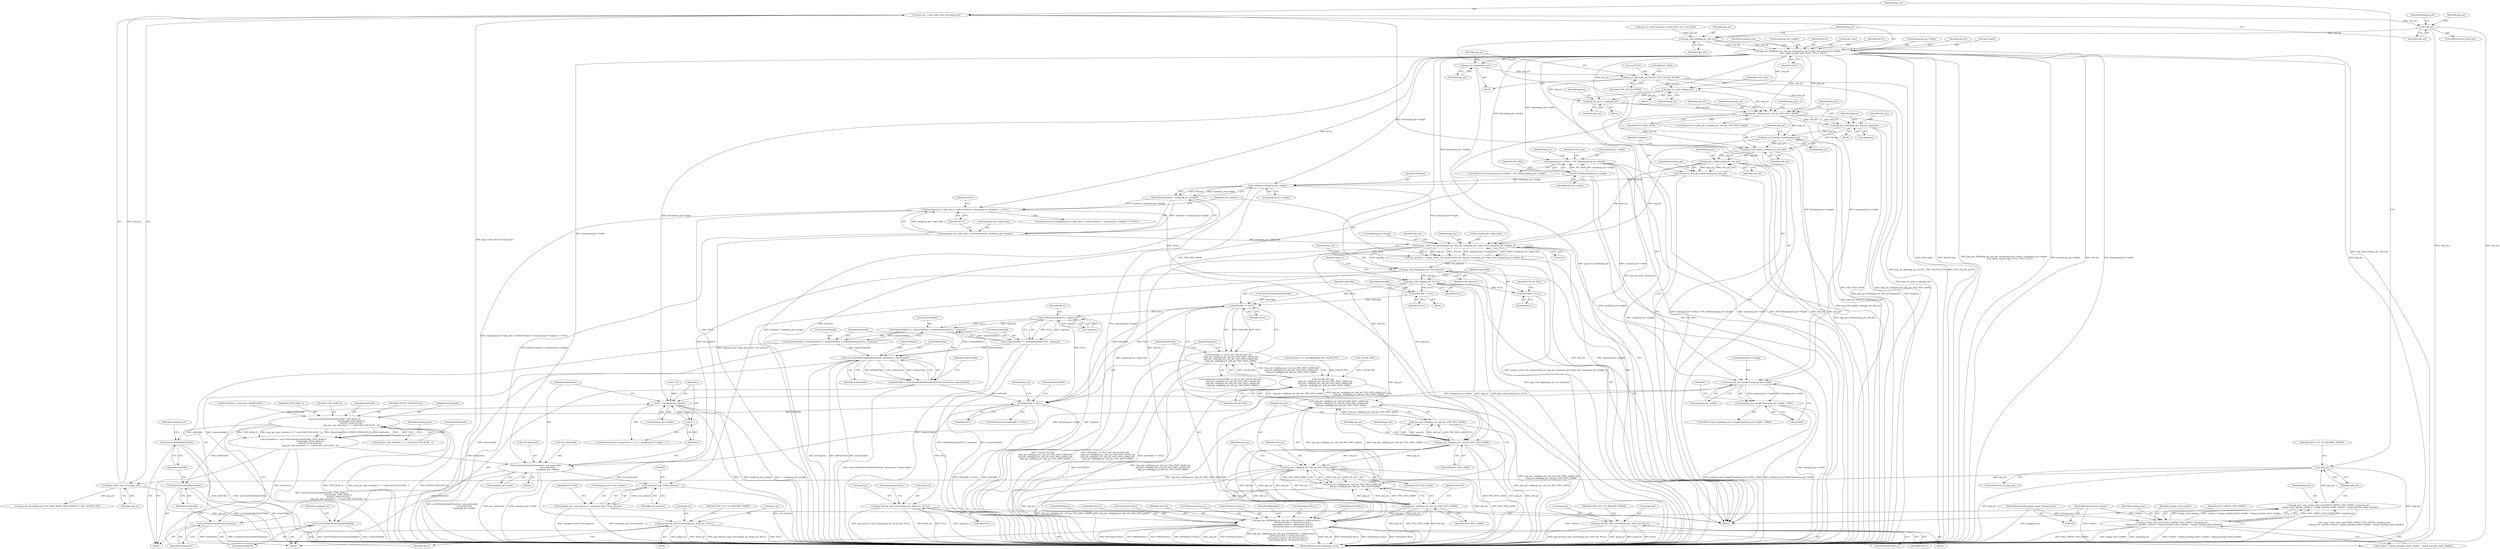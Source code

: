 digraph "0_pngquant_b7c217680cda02dddced245d237ebe8c383be285@API" {
"1000152" [label="(Call,info_ptr = png_create_info_struct(png_ptr))"];
"1000154" [label="(Call,png_create_info_struct(png_ptr))"];
"1000147" [label="(Call,!png_ptr)"];
"1000136" [label="(Call,png_ptr = png_create_read_struct(PNG_LIBPNG_VER_STRING, mainprog_ptr,\n      rwpng_error_handler, verbose ? rwpng_warning_stderr_handler : rwpng_warning_silent_handler))"];
"1000138" [label="(Call,png_create_read_struct(PNG_LIBPNG_VER_STRING, mainprog_ptr,\n      rwpng_error_handler, verbose ? rwpng_warning_stderr_handler : rwpng_warning_silent_handler))"];
"1000122" [label="(MethodParameterIn,png24_image *mainprog_ptr)"];
"1000123" [label="(MethodParameterIn,int verbose)"];
"1000157" [label="(Call,!info_ptr)"];
"1000207" [label="(Call,png_read_info(png_ptr, info_ptr))"];
"1000210" [label="(Call,png_get_IHDR(png_ptr, info_ptr, &mainprog_ptr->width, &mainprog_ptr->height,\n                  &bit_depth, &color_type, NULL, NULL, NULL))"];
"1000229" [label="(Call,mainprog_ptr->width > INT_MAX/mainprog_ptr->height)"];
"1000626" [label="(Call,mainprog_ptr->height*mainprog_ptr->width)"];
"1000625" [label="(Call,mainprog_ptr->height*mainprog_ptr->width > 8000)"];
"1000639" [label="(Call,i < mainprog_ptr->height)"];
"1000644" [label="(Call,i++)"];
"1000647" [label="(Call,cmsDoTransform(hTransform, row_pointers[i],\n                                       row_pointers[i],\n                                       mainprog_ptr->width))"];
"1000658" [label="(Call,cmsDeleteTransform(hTransform))"];
"1000686" [label="(Call,(unsigned char **)row_pointers)"];
"1000682" [label="(Call,mainprog_ptr->row_pointers = (unsigned char **)row_pointers)"];
"1000233" [label="(Call,INT_MAX/mainprog_ptr->height)"];
"1000361" [label="(Call,rowbytes * mainprog_ptr->height)"];
"1000360" [label="(Call,malloc(rowbytes * mainprog_ptr->height))"];
"1000355" [label="(Call,(mainprog_ptr->rgba_data = malloc(rowbytes * mainprog_ptr->height)) == NULL)"];
"1000371" [label="(Call,png_destroy_read_struct(&png_ptr, &info_ptr, NULL))"];
"1000395" [label="(Call,png_read_end(png_ptr, NULL))"];
"1000401" [label="(Call,hInProfile = NULL)"];
"1000462" [label="(Call,hInProfile = NULL)"];
"1000467" [label="(Call,hInProfile == NULL)"];
"1000466" [label="(Call,hInProfile == NULL && COLOR_PNG &&\n        !png_get_valid(png_ptr, info_ptr, PNG_INFO_sRGB) &&\n        png_get_valid(png_ptr, info_ptr, PNG_INFO_gAMA) &&\n        png_get_valid(png_ptr, info_ptr, PNG_INFO_cHRM))"];
"1000573" [label="(Call,cmsBuildGamma(NULL, 1/gamma))"];
"1000565" [label="(Call,GammaTable[1] = GammaTable[2] = cmsBuildGamma(NULL, 1/gamma))"];
"1000561" [label="(Call,GammaTable[0] = GammaTable[1] = GammaTable[2] = cmsBuildGamma(NULL, 1/gamma))"];
"1000580" [label="(Call,cmsCreateRGBProfile(&WhitePoint, &Primaries, GammaTable))"];
"1000578" [label="(Call,hInProfile = cmsCreateRGBProfile(&WhitePoint, &Primaries, GammaTable))"];
"1000601" [label="(Call,hInProfile != NULL)"];
"1000612" [label="(Call,cmsCreateTransform(hInProfile, TYPE_RGBA_8,\n                                                      hOutProfile, TYPE_RGBA_8,\n                                                      INTENT_PERCEPTUAL,\n                                                      omp_get_max_threads() > 1 ? cmsFLAGS_NOCACHE : 0))"];
"1000610" [label="(Call,hTransform = cmsCreateTransform(hInProfile, TYPE_RGBA_8,\n                                                      hOutProfile, TYPE_RGBA_8,\n                                                      INTENT_PERCEPTUAL,\n                                                      omp_get_max_threads() > 1 ? cmsFLAGS_NOCACHE : 0))"];
"1000660" [label="(Call,cmsCloseProfile(hOutProfile))"];
"1000662" [label="(Call,cmsCloseProfile(hInProfile))"];
"1000669" [label="(Call,png_destroy_read_struct(&png_ptr, &info_ptr, NULL))"];
"1000586" [label="(Call,cmsFreeToneCurve(GammaTable[0]))"];
"1000569" [label="(Call,GammaTable[2] = cmsBuildGamma(NULL, 1/gamma))"];
"1000474" [label="(Call,png_get_valid(png_ptr, info_ptr, PNG_INFO_sRGB))"];
"1000473" [label="(Call,!png_get_valid(png_ptr, info_ptr, PNG_INFO_sRGB))"];
"1000472" [label="(Call,!png_get_valid(png_ptr, info_ptr, PNG_INFO_sRGB) &&\n        png_get_valid(png_ptr, info_ptr, PNG_INFO_gAMA) &&\n        png_get_valid(png_ptr, info_ptr, PNG_INFO_cHRM))"];
"1000470" [label="(Call,COLOR_PNG &&\n        !png_get_valid(png_ptr, info_ptr, PNG_INFO_sRGB) &&\n        png_get_valid(png_ptr, info_ptr, PNG_INFO_gAMA) &&\n        png_get_valid(png_ptr, info_ptr, PNG_INFO_cHRM))"];
"1000479" [label="(Call,png_get_valid(png_ptr, info_ptr, PNG_INFO_gAMA))"];
"1000478" [label="(Call,png_get_valid(png_ptr, info_ptr, PNG_INFO_gAMA) &&\n        png_get_valid(png_ptr, info_ptr, PNG_INFO_cHRM))"];
"1000483" [label="(Call,png_get_valid(png_ptr, info_ptr, PNG_INFO_cHRM))"];
"1000490" [label="(Call,png_get_cHRM(png_ptr, info_ptr, &WhitePoint.x, &WhitePoint.y,\n                     &Primaries.Red.x, &Primaries.Red.y,\n                     &Primaries.Green.x, &Primaries.Green.y,\n                     &Primaries.Blue.x, &Primaries.Blue.y))"];
"1000356" [label="(Call,mainprog_ptr->rgba_data = malloc(rowbytes * mainprog_ptr->height))"];
"1000382" [label="(Call,rwpng_create_row_pointers(info_ptr, png_ptr, mainprog_ptr->rgba_data, mainprog_ptr->height, 0))"];
"1000380" [label="(Call,row_pointers = rwpng_create_row_pointers(info_ptr, png_ptr, mainprog_ptr->rgba_data, mainprog_ptr->height, 0))"];
"1000392" [label="(Call,png_read_image(png_ptr, row_pointers))"];
"1000239" [label="(Call,png_destroy_read_struct(&png_ptr, &info_ptr, NULL))"];
"1000253" [label="(Call,png_set_expand(png_ptr))"];
"1000255" [label="(Call,png_set_filler(png_ptr, 65535L, PNG_FILLER_AFTER))"];
"1000264" [label="(Call,png_set_strip_16(png_ptr))"];
"1000272" [label="(Call,png_set_gray_to_rgb(png_ptr))"];
"1000279" [label="(Call,png_get_valid(png_ptr, info_ptr, PNG_INFO_sRGB))"];
"1000296" [label="(Call,png_get_gAMA(png_ptr, info_ptr, &gamma))"];
"1000344" [label="(Call,png_set_interlace_handling(png_ptr))"];
"1000346" [label="(Call,png_read_update_info(png_ptr, info_ptr))"];
"1000351" [label="(Call,png_get_rowbytes(png_ptr, info_ptr))"];
"1000349" [label="(Call,rowbytes = png_get_rowbytes(png_ptr, info_ptr))"];
"1000624" [label="(ControlStructure,if (mainprog_ptr->height*mainprog_ptr->width > 8000))"];
"1000611" [label="(Identifier,hTransform)"];
"1000263" [label="(Block,)"];
"1000612" [label="(Call,cmsCreateTransform(hInProfile, TYPE_RGBA_8,\n                                                      hOutProfile, TYPE_RGBA_8,\n                                                      INTENT_PERCEPTUAL,\n                                                      omp_get_max_threads() > 1 ? cmsFLAGS_NOCACHE : 0))"];
"1000501" [label="(Call,&Primaries.Red.x)"];
"1000357" [label="(Call,mainprog_ptr->rgba_data)"];
"1000156" [label="(ControlStructure,if (!info_ptr))"];
"1000272" [label="(Call,png_set_gray_to_rgb(png_ptr))"];
"1000644" [label="(Call,i++)"];
"1000478" [label="(Call,png_get_valid(png_ptr, info_ptr, PNG_INFO_gAMA) &&\n        png_get_valid(png_ptr, info_ptr, PNG_INFO_cHRM))"];
"1000371" [label="(Call,png_destroy_read_struct(&png_ptr, &info_ptr, NULL))"];
"1000393" [label="(Identifier,png_ptr)"];
"1000645" [label="(Identifier,i)"];
"1000655" [label="(Call,mainprog_ptr->width)"];
"1000392" [label="(Call,png_read_image(png_ptr, row_pointers))"];
"1000604" [label="(Block,)"];
"1000378" [label="(Identifier,PNG_OUT_OF_MEMORY_ERROR)"];
"1000482" [label="(Identifier,PNG_INFO_gAMA)"];
"1000250" [label="(Identifier,color_type)"];
"1000484" [label="(Identifier,png_ptr)"];
"1000384" [label="(Identifier,png_ptr)"];
"1000686" [label="(Call,(unsigned char **)row_pointers)"];
"1000213" [label="(Call,&mainprog_ptr->width)"];
"1000639" [label="(Call,i < mainprog_ptr->height)"];
"1000618" [label="(Call,omp_get_max_threads() > 1 ? cmsFLAGS_NOCACHE : 0)"];
"1000360" [label="(Call,malloc(rowbytes * mainprog_ptr->height))"];
"1000682" [label="(Call,mainprog_ptr->row_pointers = (unsigned char **)row_pointers)"];
"1000406" [label="(Identifier,COLOR_PNG)"];
"1000490" [label="(Call,png_get_cHRM(png_ptr, info_ptr, &WhitePoint.x, &WhitePoint.y,\n                     &Primaries.Red.x, &Primaries.Red.y,\n                     &Primaries.Green.x, &Primaries.Green.y,\n                     &Primaries.Blue.x, &Primaries.Blue.y))"];
"1000394" [label="(Identifier,row_pointers)"];
"1000280" [label="(Identifier,png_ptr)"];
"1000297" [label="(Identifier,png_ptr)"];
"1000229" [label="(Call,mainprog_ptr->width > INT_MAX/mainprog_ptr->height)"];
"1000691" [label="(MethodReturn,static pngquant_error)"];
"1000473" [label="(Call,!png_get_valid(png_ptr, info_ptr, PNG_INFO_sRGB))"];
"1000281" [label="(Identifier,info_ptr)"];
"1000625" [label="(Call,mainprog_ptr->height*mainprog_ptr->width > 8000)"];
"1000154" [label="(Call,png_create_info_struct(png_ptr))"];
"1000254" [label="(Identifier,png_ptr)"];
"1000345" [label="(Identifier,png_ptr)"];
"1000304" [label="(Identifier,gamma)"];
"1000391" [label="(Literal,0)"];
"1000396" [label="(Identifier,png_ptr)"];
"1000471" [label="(Identifier,COLOR_PNG)"];
"1000239" [label="(Call,png_destroy_read_struct(&png_ptr, &info_ptr, NULL))"];
"1000230" [label="(Call,mainprog_ptr->width)"];
"1000282" [label="(Identifier,PNG_INFO_sRGB)"];
"1000366" [label="(Identifier,NULL)"];
"1000614" [label="(Identifier,TYPE_RGBA_8)"];
"1000278" [label="(ControlStructure,if (png_get_valid(png_ptr, info_ptr, PNG_INFO_sRGB)))"];
"1000469" [label="(Identifier,NULL)"];
"1000666" [label="(Identifier,mainprog_ptr)"];
"1000349" [label="(Call,rowbytes = png_get_rowbytes(png_ptr, info_ptr))"];
"1000677" [label="(Identifier,mainprog_ptr)"];
"1000369" [label="(Identifier,stderr)"];
"1000587" [label="(Call,GammaTable[0])"];
"1000487" [label="(Block,)"];
"1000257" [label="(Literal,65535L)"];
"1000652" [label="(Call,row_pointers[i])"];
"1000485" [label="(Identifier,info_ptr)"];
"1000344" [label="(Call,png_set_interlace_handling(png_ptr))"];
"1000463" [label="(Identifier,hInProfile)"];
"1000147" [label="(Call,!png_ptr)"];
"1000663" [label="(Identifier,hInProfile)"];
"1000212" [label="(Identifier,info_ptr)"];
"1000356" [label="(Call,mainprog_ptr->rgba_data = malloc(rowbytes * mainprog_ptr->height))"];
"1000479" [label="(Call,png_get_valid(png_ptr, info_ptr, PNG_INFO_gAMA))"];
"1000380" [label="(Call,row_pointers = rwpng_create_row_pointers(info_ptr, png_ptr, mainprog_ptr->rgba_data, mainprog_ptr->height, 0))"];
"1000228" [label="(ControlStructure,if (mainprog_ptr->width > INT_MAX/mainprog_ptr->height))"];
"1000361" [label="(Call,rowbytes * mainprog_ptr->height)"];
"1000580" [label="(Call,cmsCreateRGBProfile(&WhitePoint, &Primaries, GammaTable))"];
"1000493" [label="(Call,&WhitePoint.x)"];
"1000123" [label="(MethodParameterIn,int verbose)"];
"1000570" [label="(Call,GammaTable[2])"];
"1000531" [label="(Call,&Primaries.Blue.y)"];
"1000613" [label="(Identifier,hInProfile)"];
"1000674" [label="(Identifier,NULL)"];
"1000497" [label="(Call,&WhitePoint.y)"];
"1000603" [label="(Identifier,NULL)"];
"1000382" [label="(Call,rwpng_create_row_pointers(info_ptr, png_ptr, mainprog_ptr->rgba_data, mainprog_ptr->height, 0))"];
"1000627" [label="(Call,mainprog_ptr->height)"];
"1000374" [label="(Call,&info_ptr)"];
"1000261" [label="(Identifier,bit_depth)"];
"1000649" [label="(Call,row_pointers[i])"];
"1000475" [label="(Identifier,png_ptr)"];
"1000142" [label="(Call,verbose ? rwpng_warning_stderr_handler : rwpng_warning_silent_handler)"];
"1000636" [label="(Call,i = 0)"];
"1000376" [label="(Identifier,NULL)"];
"1000286" [label="(Identifier,mainprog_ptr)"];
"1000148" [label="(Identifier,png_ptr)"];
"1000211" [label="(Identifier,png_ptr)"];
"1000170" [label="(Identifier,mainprog_ptr)"];
"1000647" [label="(Call,cmsDoTransform(hTransform, row_pointers[i],\n                                       row_pointers[i],\n                                       mainprog_ptr->width))"];
"1000660" [label="(Call,cmsCloseProfile(hOutProfile))"];
"1000140" [label="(Identifier,mainprog_ptr)"];
"1000574" [label="(Identifier,NULL)"];
"1000367" [label="(Block,)"];
"1000671" [label="(Identifier,png_ptr)"];
"1000299" [label="(Call,&gamma)"];
"1000464" [label="(Identifier,NULL)"];
"1000468" [label="(Identifier,hInProfile)"];
"1000669" [label="(Call,png_destroy_read_struct(&png_ptr, &info_ptr, NULL))"];
"1000569" [label="(Call,GammaTable[2] = cmsBuildGamma(NULL, 1/gamma))"];
"1000617" [label="(Identifier,INTENT_PERCEPTUAL)"];
"1000363" [label="(Call,mainprog_ptr->height)"];
"1000350" [label="(Identifier,rowbytes)"];
"1000381" [label="(Identifier,row_pointers)"];
"1000385" [label="(Call,mainprog_ptr->rgba_data)"];
"1000141" [label="(Identifier,rwpng_error_handler)"];
"1000346" [label="(Call,png_read_update_info(png_ptr, info_ptr))"];
"1000588" [label="(Identifier,GammaTable)"];
"1000233" [label="(Call,INT_MAX/mainprog_ptr->height)"];
"1000575" [label="(Call,1/gamma)"];
"1000151" [label="(Identifier,PNG_OUT_OF_MEMORY_ERROR)"];
"1000566" [label="(Call,GammaTable[1])"];
"1000362" [label="(Identifier,rowbytes)"];
"1000139" [label="(Identifier,PNG_LIBPNG_VER_STRING)"];
"1000221" [label="(Call,&bit_depth)"];
"1000207" [label="(Call,png_read_info(png_ptr, info_ptr))"];
"1000235" [label="(Call,mainprog_ptr->height)"];
"1000244" [label="(Identifier,NULL)"];
"1000421" [label="(Call,cmsGetColorSpace(hInProfile))"];
"1000483" [label="(Call,png_get_valid(png_ptr, info_ptr, PNG_INFO_cHRM))"];
"1000298" [label="(Identifier,info_ptr)"];
"1000231" [label="(Identifier,mainprog_ptr)"];
"1000474" [label="(Call,png_get_valid(png_ptr, info_ptr, PNG_INFO_sRGB))"];
"1000646" [label="(Block,)"];
"1000579" [label="(Identifier,hInProfile)"];
"1000634" [label="(ControlStructure,for (unsigned int i = 0; i < mainprog_ptr->height; i++))"];
"1000662" [label="(Call,cmsCloseProfile(hInProfile))"];
"1000217" [label="(Call,&mainprog_ptr->height)"];
"1000630" [label="(Call,mainprog_ptr->width)"];
"1000354" [label="(ControlStructure,if ((mainprog_ptr->rgba_data = malloc(rowbytes * mainprog_ptr->height)) == NULL))"];
"1000157" [label="(Call,!info_ptr)"];
"1000403" [label="(Identifier,NULL)"];
"1000401" [label="(Call,hInProfile = NULL)"];
"1000507" [label="(Call,&Primaries.Red.y)"];
"1000240" [label="(Call,&png_ptr)"];
"1000138" [label="(Call,png_create_read_struct(PNG_LIBPNG_VER_STRING, mainprog_ptr,\n      rwpng_error_handler, verbose ? rwpng_warning_stderr_handler : rwpng_warning_silent_handler))"];
"1000470" [label="(Call,COLOR_PNG &&\n        !png_get_valid(png_ptr, info_ptr, PNG_INFO_sRGB) &&\n        png_get_valid(png_ptr, info_ptr, PNG_INFO_gAMA) &&\n        png_get_valid(png_ptr, info_ptr, PNG_INFO_cHRM))"];
"1000492" [label="(Identifier,info_ptr)"];
"1000295" [label="(Block,)"];
"1000352" [label="(Identifier,png_ptr)"];
"1000158" [label="(Identifier,info_ptr)"];
"1000615" [label="(Identifier,hOutProfile)"];
"1000225" [label="(Identifier,NULL)"];
"1000690" [label="(Identifier,SUCCESS)"];
"1000688" [label="(Identifier,row_pointers)"];
"1000606" [label="(Call,hOutProfile = cmsCreate_sRGBProfile())"];
"1000424" [label="(Call,colorspace == cmsSigRgbData && COLOR_PNG)"];
"1000279" [label="(Call,png_get_valid(png_ptr, info_ptr, PNG_INFO_sRGB))"];
"1000481" [label="(Identifier,info_ptr)"];
"1000122" [label="(MethodParameterIn,png24_image *mainprog_ptr)"];
"1000395" [label="(Call,png_read_end(png_ptr, NULL))"];
"1000641" [label="(Call,mainprog_ptr->height)"];
"1000565" [label="(Call,GammaTable[1] = GammaTable[2] = cmsBuildGamma(NULL, 1/gamma))"];
"1000628" [label="(Identifier,mainprog_ptr)"];
"1000136" [label="(Call,png_ptr = png_create_read_struct(PNG_LIBPNG_VER_STRING, mainprog_ptr,\n      rwpng_error_handler, verbose ? rwpng_warning_stderr_handler : rwpng_warning_silent_handler))"];
"1000209" [label="(Identifier,info_ptr)"];
"1000256" [label="(Identifier,png_ptr)"];
"1000296" [label="(Call,png_get_gAMA(png_ptr, info_ptr, &gamma))"];
"1000480" [label="(Identifier,png_ptr)"];
"1000648" [label="(Identifier,hTransform)"];
"1000358" [label="(Identifier,mainprog_ptr)"];
"1000181" [label="(Call,png_set_option(png_ptr, PNG_SKIP_sRGB_CHECK_PROFILE, PNG_OPTION_ON))"];
"1000264" [label="(Call,png_set_strip_16(png_ptr))"];
"1000472" [label="(Call,!png_get_valid(png_ptr, info_ptr, PNG_INFO_sRGB) &&\n        png_get_valid(png_ptr, info_ptr, PNG_INFO_gAMA) &&\n        png_get_valid(png_ptr, info_ptr, PNG_INFO_cHRM))"];
"1000348" [label="(Identifier,info_ptr)"];
"1000661" [label="(Identifier,hOutProfile)"];
"1000585" [label="(Identifier,GammaTable)"];
"1000583" [label="(Call,&Primaries)"];
"1000600" [label="(ControlStructure,if (hInProfile != NULL))"];
"1000466" [label="(Call,hInProfile == NULL && COLOR_PNG &&\n        !png_get_valid(png_ptr, info_ptr, PNG_INFO_sRGB) &&\n        png_get_valid(png_ptr, info_ptr, PNG_INFO_gAMA) &&\n        png_get_valid(png_ptr, info_ptr, PNG_INFO_cHRM))"];
"1000477" [label="(Identifier,PNG_INFO_sRGB)"];
"1000519" [label="(Call,&Primaries.Green.y)"];
"1000633" [label="(Literal,8000)"];
"1000467" [label="(Call,hInProfile == NULL)"];
"1000153" [label="(Identifier,info_ptr)"];
"1000626" [label="(Call,mainprog_ptr->height*mainprog_ptr->width)"];
"1000581" [label="(Call,&WhitePoint)"];
"1000223" [label="(Call,&color_type)"];
"1000253" [label="(Call,png_set_expand(png_ptr))"];
"1000586" [label="(Call,cmsFreeToneCurve(GammaTable[0]))"];
"1000513" [label="(Call,&Primaries.Green.x)"];
"1000137" [label="(Identifier,png_ptr)"];
"1000351" [label="(Call,png_get_rowbytes(png_ptr, info_ptr))"];
"1000578" [label="(Call,hInProfile = cmsCreateRGBProfile(&WhitePoint, &Primaries, GammaTable))"];
"1000234" [label="(Identifier,INT_MAX)"];
"1000124" [label="(Block,)"];
"1000202" [label="(Call,png_set_read_fn(png_ptr, &read_data, user_read_data))"];
"1000592" [label="(Identifier,mainprog_ptr)"];
"1000476" [label="(Identifier,info_ptr)"];
"1000388" [label="(Call,mainprog_ptr->height)"];
"1000486" [label="(Identifier,PNG_INFO_cHRM)"];
"1000246" [label="(Identifier,PNG_OUT_OF_MEMORY_ERROR)"];
"1000683" [label="(Call,mainprog_ptr->row_pointers)"];
"1000601" [label="(Call,hInProfile != NULL)"];
"1000491" [label="(Identifier,png_ptr)"];
"1000397" [label="(Identifier,NULL)"];
"1000269" [label="(Identifier,color_type)"];
"1000273" [label="(Identifier,png_ptr)"];
"1000146" [label="(ControlStructure,if (!png_ptr))"];
"1000539" [label="(Identifier,WhitePoint)"];
"1000607" [label="(Identifier,hOutProfile)"];
"1000265" [label="(Identifier,png_ptr)"];
"1000162" [label="(Identifier,png_ptr)"];
"1000155" [label="(Identifier,png_ptr)"];
"1000562" [label="(Call,GammaTable[0])"];
"1000271" [label="(Block,)"];
"1000465" [label="(ControlStructure,if (hInProfile == NULL && COLOR_PNG &&\n        !png_get_valid(png_ptr, info_ptr, PNG_INFO_sRGB) &&\n        png_get_valid(png_ptr, info_ptr, PNG_INFO_gAMA) &&\n        png_get_valid(png_ptr, info_ptr, PNG_INFO_cHRM)))"];
"1000447" [label="(Call,!COLOR_PNG)"];
"1000616" [label="(Identifier,TYPE_RGBA_8)"];
"1000672" [label="(Call,&info_ptr)"];
"1000402" [label="(Identifier,hInProfile)"];
"1000525" [label="(Call,&Primaries.Blue.x)"];
"1000383" [label="(Identifier,info_ptr)"];
"1000242" [label="(Call,&info_ptr)"];
"1000602" [label="(Identifier,hInProfile)"];
"1000670" [label="(Call,&png_ptr)"];
"1000210" [label="(Call,png_get_IHDR(png_ptr, info_ptr, &mainprog_ptr->width, &mainprog_ptr->height,\n                  &bit_depth, &color_type, NULL, NULL, NULL))"];
"1000258" [label="(Identifier,PNG_FILLER_AFTER)"];
"1000372" [label="(Call,&png_ptr)"];
"1000658" [label="(Call,cmsDeleteTransform(hTransform))"];
"1000462" [label="(Call,hInProfile = NULL)"];
"1000241" [label="(Identifier,png_ptr)"];
"1000208" [label="(Identifier,png_ptr)"];
"1000238" [label="(Block,)"];
"1000637" [label="(Identifier,i)"];
"1000227" [label="(Identifier,NULL)"];
"1000573" [label="(Call,cmsBuildGamma(NULL, 1/gamma))"];
"1000347" [label="(Identifier,png_ptr)"];
"1000355" [label="(Call,(mainprog_ptr->rgba_data = malloc(rowbytes * mainprog_ptr->height)) == NULL)"];
"1000152" [label="(Call,info_ptr = png_create_info_struct(png_ptr))"];
"1000561" [label="(Call,GammaTable[0] = GammaTable[1] = GammaTable[2] = cmsBuildGamma(NULL, 1/gamma))"];
"1000252" [label="(Block,)"];
"1000353" [label="(Identifier,info_ptr)"];
"1000276" [label="(Identifier,gamma)"];
"1000640" [label="(Identifier,i)"];
"1000226" [label="(Identifier,NULL)"];
"1000610" [label="(Call,hTransform = cmsCreateTransform(hInProfile, TYPE_RGBA_8,\n                                                      hOutProfile, TYPE_RGBA_8,\n                                                      INTENT_PERCEPTUAL,\n                                                      omp_get_max_threads() > 1 ? cmsFLAGS_NOCACHE : 0))"];
"1000441" [label="(Block,)"];
"1000659" [label="(Identifier,hTransform)"];
"1000255" [label="(Call,png_set_filler(png_ptr, 65535L, PNG_FILLER_AFTER))"];
"1000152" -> "1000124"  [label="AST: "];
"1000152" -> "1000154"  [label="CFG: "];
"1000153" -> "1000152"  [label="AST: "];
"1000154" -> "1000152"  [label="AST: "];
"1000158" -> "1000152"  [label="CFG: "];
"1000152" -> "1000691"  [label="DDG: png_create_info_struct(png_ptr)"];
"1000154" -> "1000152"  [label="DDG: png_ptr"];
"1000152" -> "1000157"  [label="DDG: info_ptr"];
"1000154" -> "1000155"  [label="CFG: "];
"1000155" -> "1000154"  [label="AST: "];
"1000154" -> "1000691"  [label="DDG: png_ptr"];
"1000147" -> "1000154"  [label="DDG: png_ptr"];
"1000154" -> "1000181"  [label="DDG: png_ptr"];
"1000147" -> "1000146"  [label="AST: "];
"1000147" -> "1000148"  [label="CFG: "];
"1000148" -> "1000147"  [label="AST: "];
"1000151" -> "1000147"  [label="CFG: "];
"1000153" -> "1000147"  [label="CFG: "];
"1000147" -> "1000691"  [label="DDG: png_ptr"];
"1000147" -> "1000691"  [label="DDG: !png_ptr"];
"1000136" -> "1000147"  [label="DDG: png_ptr"];
"1000136" -> "1000124"  [label="AST: "];
"1000136" -> "1000138"  [label="CFG: "];
"1000137" -> "1000136"  [label="AST: "];
"1000138" -> "1000136"  [label="AST: "];
"1000148" -> "1000136"  [label="CFG: "];
"1000136" -> "1000691"  [label="DDG: png_create_read_struct(PNG_LIBPNG_VER_STRING, mainprog_ptr,\n      rwpng_error_handler, verbose ? rwpng_warning_stderr_handler : rwpng_warning_silent_handler)"];
"1000138" -> "1000136"  [label="DDG: PNG_LIBPNG_VER_STRING"];
"1000138" -> "1000136"  [label="DDG: mainprog_ptr"];
"1000138" -> "1000136"  [label="DDG: rwpng_error_handler"];
"1000138" -> "1000136"  [label="DDG: verbose ? rwpng_warning_stderr_handler : rwpng_warning_silent_handler"];
"1000138" -> "1000142"  [label="CFG: "];
"1000139" -> "1000138"  [label="AST: "];
"1000140" -> "1000138"  [label="AST: "];
"1000141" -> "1000138"  [label="AST: "];
"1000142" -> "1000138"  [label="AST: "];
"1000138" -> "1000691"  [label="DDG: verbose ? rwpng_warning_stderr_handler : rwpng_warning_silent_handler"];
"1000138" -> "1000691"  [label="DDG: PNG_LIBPNG_VER_STRING"];
"1000138" -> "1000691"  [label="DDG: rwpng_error_handler"];
"1000138" -> "1000691"  [label="DDG: mainprog_ptr"];
"1000122" -> "1000138"  [label="DDG: mainprog_ptr"];
"1000123" -> "1000138"  [label="DDG: verbose"];
"1000122" -> "1000120"  [label="AST: "];
"1000122" -> "1000691"  [label="DDG: mainprog_ptr"];
"1000123" -> "1000120"  [label="AST: "];
"1000123" -> "1000691"  [label="DDG: verbose"];
"1000123" -> "1000142"  [label="DDG: verbose"];
"1000157" -> "1000156"  [label="AST: "];
"1000157" -> "1000158"  [label="CFG: "];
"1000158" -> "1000157"  [label="AST: "];
"1000162" -> "1000157"  [label="CFG: "];
"1000170" -> "1000157"  [label="CFG: "];
"1000157" -> "1000691"  [label="DDG: !info_ptr"];
"1000157" -> "1000691"  [label="DDG: info_ptr"];
"1000157" -> "1000207"  [label="DDG: info_ptr"];
"1000207" -> "1000124"  [label="AST: "];
"1000207" -> "1000209"  [label="CFG: "];
"1000208" -> "1000207"  [label="AST: "];
"1000209" -> "1000207"  [label="AST: "];
"1000211" -> "1000207"  [label="CFG: "];
"1000207" -> "1000691"  [label="DDG: png_read_info(png_ptr, info_ptr)"];
"1000202" -> "1000207"  [label="DDG: png_ptr"];
"1000207" -> "1000210"  [label="DDG: png_ptr"];
"1000207" -> "1000210"  [label="DDG: info_ptr"];
"1000210" -> "1000124"  [label="AST: "];
"1000210" -> "1000227"  [label="CFG: "];
"1000211" -> "1000210"  [label="AST: "];
"1000212" -> "1000210"  [label="AST: "];
"1000213" -> "1000210"  [label="AST: "];
"1000217" -> "1000210"  [label="AST: "];
"1000221" -> "1000210"  [label="AST: "];
"1000223" -> "1000210"  [label="AST: "];
"1000225" -> "1000210"  [label="AST: "];
"1000226" -> "1000210"  [label="AST: "];
"1000227" -> "1000210"  [label="AST: "];
"1000231" -> "1000210"  [label="CFG: "];
"1000210" -> "1000691"  [label="DDG: &bit_depth"];
"1000210" -> "1000691"  [label="DDG: &color_type"];
"1000210" -> "1000691"  [label="DDG: png_get_IHDR(png_ptr, info_ptr, &mainprog_ptr->width, &mainprog_ptr->height,\n                  &bit_depth, &color_type, NULL, NULL, NULL)"];
"1000210" -> "1000691"  [label="DDG: &mainprog_ptr->height"];
"1000210" -> "1000691"  [label="DDG: info_ptr"];
"1000210" -> "1000691"  [label="DDG: &mainprog_ptr->width"];
"1000210" -> "1000691"  [label="DDG: png_ptr"];
"1000210" -> "1000229"  [label="DDG: &mainprog_ptr->width"];
"1000210" -> "1000233"  [label="DDG: &mainprog_ptr->height"];
"1000210" -> "1000239"  [label="DDG: NULL"];
"1000210" -> "1000253"  [label="DDG: png_ptr"];
"1000210" -> "1000264"  [label="DDG: png_ptr"];
"1000210" -> "1000272"  [label="DDG: png_ptr"];
"1000210" -> "1000279"  [label="DDG: png_ptr"];
"1000210" -> "1000279"  [label="DDG: info_ptr"];
"1000210" -> "1000361"  [label="DDG: &mainprog_ptr->height"];
"1000210" -> "1000355"  [label="DDG: NULL"];
"1000210" -> "1000382"  [label="DDG: &mainprog_ptr->height"];
"1000210" -> "1000626"  [label="DDG: &mainprog_ptr->height"];
"1000210" -> "1000626"  [label="DDG: &mainprog_ptr->width"];
"1000210" -> "1000639"  [label="DDG: &mainprog_ptr->height"];
"1000210" -> "1000647"  [label="DDG: &mainprog_ptr->width"];
"1000229" -> "1000228"  [label="AST: "];
"1000229" -> "1000233"  [label="CFG: "];
"1000230" -> "1000229"  [label="AST: "];
"1000233" -> "1000229"  [label="AST: "];
"1000241" -> "1000229"  [label="CFG: "];
"1000250" -> "1000229"  [label="CFG: "];
"1000229" -> "1000691"  [label="DDG: INT_MAX/mainprog_ptr->height"];
"1000229" -> "1000691"  [label="DDG: mainprog_ptr->width > INT_MAX/mainprog_ptr->height"];
"1000229" -> "1000691"  [label="DDG: mainprog_ptr->width"];
"1000233" -> "1000229"  [label="DDG: INT_MAX"];
"1000233" -> "1000229"  [label="DDG: mainprog_ptr->height"];
"1000229" -> "1000626"  [label="DDG: mainprog_ptr->width"];
"1000626" -> "1000625"  [label="AST: "];
"1000626" -> "1000630"  [label="CFG: "];
"1000627" -> "1000626"  [label="AST: "];
"1000630" -> "1000626"  [label="AST: "];
"1000633" -> "1000626"  [label="CFG: "];
"1000626" -> "1000691"  [label="DDG: mainprog_ptr->width"];
"1000626" -> "1000625"  [label="DDG: mainprog_ptr->height"];
"1000626" -> "1000625"  [label="DDG: mainprog_ptr->width"];
"1000382" -> "1000626"  [label="DDG: mainprog_ptr->height"];
"1000626" -> "1000639"  [label="DDG: mainprog_ptr->height"];
"1000626" -> "1000647"  [label="DDG: mainprog_ptr->width"];
"1000625" -> "1000624"  [label="AST: "];
"1000625" -> "1000633"  [label="CFG: "];
"1000633" -> "1000625"  [label="AST: "];
"1000637" -> "1000625"  [label="CFG: "];
"1000625" -> "1000691"  [label="DDG: mainprog_ptr->height*mainprog_ptr->width"];
"1000625" -> "1000691"  [label="DDG: mainprog_ptr->height*mainprog_ptr->width > 8000"];
"1000639" -> "1000634"  [label="AST: "];
"1000639" -> "1000641"  [label="CFG: "];
"1000640" -> "1000639"  [label="AST: "];
"1000641" -> "1000639"  [label="AST: "];
"1000648" -> "1000639"  [label="CFG: "];
"1000659" -> "1000639"  [label="CFG: "];
"1000639" -> "1000691"  [label="DDG: mainprog_ptr->height"];
"1000639" -> "1000691"  [label="DDG: i < mainprog_ptr->height"];
"1000639" -> "1000691"  [label="DDG: i"];
"1000636" -> "1000639"  [label="DDG: i"];
"1000644" -> "1000639"  [label="DDG: i"];
"1000639" -> "1000644"  [label="DDG: i"];
"1000644" -> "1000634"  [label="AST: "];
"1000644" -> "1000645"  [label="CFG: "];
"1000645" -> "1000644"  [label="AST: "];
"1000640" -> "1000644"  [label="CFG: "];
"1000647" -> "1000646"  [label="AST: "];
"1000647" -> "1000655"  [label="CFG: "];
"1000648" -> "1000647"  [label="AST: "];
"1000649" -> "1000647"  [label="AST: "];
"1000652" -> "1000647"  [label="AST: "];
"1000655" -> "1000647"  [label="AST: "];
"1000645" -> "1000647"  [label="CFG: "];
"1000647" -> "1000691"  [label="DDG: mainprog_ptr->width"];
"1000647" -> "1000691"  [label="DDG: cmsDoTransform(hTransform, row_pointers[i],\n                                       row_pointers[i],\n                                       mainprog_ptr->width)"];
"1000647" -> "1000691"  [label="DDG: row_pointers[i]"];
"1000610" -> "1000647"  [label="DDG: hTransform"];
"1000392" -> "1000647"  [label="DDG: row_pointers"];
"1000647" -> "1000658"  [label="DDG: hTransform"];
"1000647" -> "1000686"  [label="DDG: row_pointers[i]"];
"1000658" -> "1000604"  [label="AST: "];
"1000658" -> "1000659"  [label="CFG: "];
"1000659" -> "1000658"  [label="AST: "];
"1000661" -> "1000658"  [label="CFG: "];
"1000658" -> "1000691"  [label="DDG: cmsDeleteTransform(hTransform)"];
"1000658" -> "1000691"  [label="DDG: hTransform"];
"1000610" -> "1000658"  [label="DDG: hTransform"];
"1000686" -> "1000682"  [label="AST: "];
"1000686" -> "1000688"  [label="CFG: "];
"1000687" -> "1000686"  [label="AST: "];
"1000688" -> "1000686"  [label="AST: "];
"1000682" -> "1000686"  [label="CFG: "];
"1000686" -> "1000691"  [label="DDG: row_pointers"];
"1000686" -> "1000682"  [label="DDG: row_pointers"];
"1000392" -> "1000686"  [label="DDG: row_pointers"];
"1000682" -> "1000124"  [label="AST: "];
"1000683" -> "1000682"  [label="AST: "];
"1000690" -> "1000682"  [label="CFG: "];
"1000682" -> "1000691"  [label="DDG: mainprog_ptr->row_pointers"];
"1000682" -> "1000691"  [label="DDG: (unsigned char **)row_pointers"];
"1000233" -> "1000235"  [label="CFG: "];
"1000234" -> "1000233"  [label="AST: "];
"1000235" -> "1000233"  [label="AST: "];
"1000233" -> "1000691"  [label="DDG: mainprog_ptr->height"];
"1000233" -> "1000691"  [label="DDG: INT_MAX"];
"1000233" -> "1000361"  [label="DDG: mainprog_ptr->height"];
"1000361" -> "1000360"  [label="AST: "];
"1000361" -> "1000363"  [label="CFG: "];
"1000362" -> "1000361"  [label="AST: "];
"1000363" -> "1000361"  [label="AST: "];
"1000360" -> "1000361"  [label="CFG: "];
"1000361" -> "1000691"  [label="DDG: rowbytes"];
"1000361" -> "1000691"  [label="DDG: mainprog_ptr->height"];
"1000361" -> "1000360"  [label="DDG: rowbytes"];
"1000361" -> "1000360"  [label="DDG: mainprog_ptr->height"];
"1000349" -> "1000361"  [label="DDG: rowbytes"];
"1000361" -> "1000382"  [label="DDG: mainprog_ptr->height"];
"1000360" -> "1000356"  [label="AST: "];
"1000356" -> "1000360"  [label="CFG: "];
"1000360" -> "1000691"  [label="DDG: rowbytes * mainprog_ptr->height"];
"1000360" -> "1000355"  [label="DDG: rowbytes * mainprog_ptr->height"];
"1000360" -> "1000356"  [label="DDG: rowbytes * mainprog_ptr->height"];
"1000355" -> "1000354"  [label="AST: "];
"1000355" -> "1000366"  [label="CFG: "];
"1000356" -> "1000355"  [label="AST: "];
"1000366" -> "1000355"  [label="AST: "];
"1000369" -> "1000355"  [label="CFG: "];
"1000381" -> "1000355"  [label="CFG: "];
"1000355" -> "1000691"  [label="DDG: (mainprog_ptr->rgba_data = malloc(rowbytes * mainprog_ptr->height)) == NULL"];
"1000356" -> "1000355"  [label="DDG: mainprog_ptr->rgba_data"];
"1000355" -> "1000371"  [label="DDG: NULL"];
"1000355" -> "1000395"  [label="DDG: NULL"];
"1000371" -> "1000367"  [label="AST: "];
"1000371" -> "1000376"  [label="CFG: "];
"1000372" -> "1000371"  [label="AST: "];
"1000374" -> "1000371"  [label="AST: "];
"1000376" -> "1000371"  [label="AST: "];
"1000378" -> "1000371"  [label="CFG: "];
"1000371" -> "1000691"  [label="DDG: NULL"];
"1000371" -> "1000691"  [label="DDG: &png_ptr"];
"1000371" -> "1000691"  [label="DDG: &info_ptr"];
"1000371" -> "1000691"  [label="DDG: png_destroy_read_struct(&png_ptr, &info_ptr, NULL)"];
"1000395" -> "1000124"  [label="AST: "];
"1000395" -> "1000397"  [label="CFG: "];
"1000396" -> "1000395"  [label="AST: "];
"1000397" -> "1000395"  [label="AST: "];
"1000402" -> "1000395"  [label="CFG: "];
"1000395" -> "1000691"  [label="DDG: png_ptr"];
"1000395" -> "1000691"  [label="DDG: png_read_end(png_ptr, NULL)"];
"1000392" -> "1000395"  [label="DDG: png_ptr"];
"1000395" -> "1000401"  [label="DDG: NULL"];
"1000395" -> "1000462"  [label="DDG: NULL"];
"1000395" -> "1000467"  [label="DDG: NULL"];
"1000395" -> "1000474"  [label="DDG: png_ptr"];
"1000395" -> "1000490"  [label="DDG: png_ptr"];
"1000401" -> "1000124"  [label="AST: "];
"1000401" -> "1000403"  [label="CFG: "];
"1000402" -> "1000401"  [label="AST: "];
"1000403" -> "1000401"  [label="AST: "];
"1000406" -> "1000401"  [label="CFG: "];
"1000462" -> "1000441"  [label="AST: "];
"1000462" -> "1000464"  [label="CFG: "];
"1000463" -> "1000462"  [label="AST: "];
"1000464" -> "1000462"  [label="AST: "];
"1000468" -> "1000462"  [label="CFG: "];
"1000462" -> "1000467"  [label="DDG: hInProfile"];
"1000467" -> "1000466"  [label="AST: "];
"1000467" -> "1000469"  [label="CFG: "];
"1000468" -> "1000467"  [label="AST: "];
"1000469" -> "1000467"  [label="AST: "];
"1000471" -> "1000467"  [label="CFG: "];
"1000466" -> "1000467"  [label="CFG: "];
"1000467" -> "1000466"  [label="DDG: hInProfile"];
"1000467" -> "1000466"  [label="DDG: NULL"];
"1000421" -> "1000467"  [label="DDG: hInProfile"];
"1000467" -> "1000573"  [label="DDG: NULL"];
"1000467" -> "1000601"  [label="DDG: hInProfile"];
"1000467" -> "1000601"  [label="DDG: NULL"];
"1000466" -> "1000465"  [label="AST: "];
"1000466" -> "1000470"  [label="CFG: "];
"1000470" -> "1000466"  [label="AST: "];
"1000491" -> "1000466"  [label="CFG: "];
"1000602" -> "1000466"  [label="CFG: "];
"1000466" -> "1000691"  [label="DDG: hInProfile == NULL"];
"1000466" -> "1000691"  [label="DDG: COLOR_PNG &&\n        !png_get_valid(png_ptr, info_ptr, PNG_INFO_sRGB) &&\n        png_get_valid(png_ptr, info_ptr, PNG_INFO_gAMA) &&\n        png_get_valid(png_ptr, info_ptr, PNG_INFO_cHRM)"];
"1000466" -> "1000691"  [label="DDG: hInProfile == NULL && COLOR_PNG &&\n        !png_get_valid(png_ptr, info_ptr, PNG_INFO_sRGB) &&\n        png_get_valid(png_ptr, info_ptr, PNG_INFO_gAMA) &&\n        png_get_valid(png_ptr, info_ptr, PNG_INFO_cHRM)"];
"1000470" -> "1000466"  [label="DDG: COLOR_PNG"];
"1000470" -> "1000466"  [label="DDG: !png_get_valid(png_ptr, info_ptr, PNG_INFO_sRGB) &&\n        png_get_valid(png_ptr, info_ptr, PNG_INFO_gAMA) &&\n        png_get_valid(png_ptr, info_ptr, PNG_INFO_cHRM)"];
"1000573" -> "1000569"  [label="AST: "];
"1000573" -> "1000575"  [label="CFG: "];
"1000574" -> "1000573"  [label="AST: "];
"1000575" -> "1000573"  [label="AST: "];
"1000569" -> "1000573"  [label="CFG: "];
"1000573" -> "1000691"  [label="DDG: 1/gamma"];
"1000573" -> "1000565"  [label="DDG: NULL"];
"1000573" -> "1000565"  [label="DDG: 1/gamma"];
"1000573" -> "1000569"  [label="DDG: NULL"];
"1000573" -> "1000569"  [label="DDG: 1/gamma"];
"1000575" -> "1000573"  [label="DDG: 1"];
"1000575" -> "1000573"  [label="DDG: gamma"];
"1000573" -> "1000601"  [label="DDG: NULL"];
"1000565" -> "1000561"  [label="AST: "];
"1000565" -> "1000569"  [label="CFG: "];
"1000566" -> "1000565"  [label="AST: "];
"1000569" -> "1000565"  [label="AST: "];
"1000561" -> "1000565"  [label="CFG: "];
"1000565" -> "1000691"  [label="DDG: GammaTable[1]"];
"1000565" -> "1000561"  [label="DDG: GammaTable[1]"];
"1000569" -> "1000565"  [label="DDG: GammaTable[2]"];
"1000565" -> "1000580"  [label="DDG: GammaTable[1]"];
"1000561" -> "1000487"  [label="AST: "];
"1000562" -> "1000561"  [label="AST: "];
"1000579" -> "1000561"  [label="CFG: "];
"1000561" -> "1000580"  [label="DDG: GammaTable[0]"];
"1000561" -> "1000586"  [label="DDG: GammaTable[0]"];
"1000580" -> "1000578"  [label="AST: "];
"1000580" -> "1000585"  [label="CFG: "];
"1000581" -> "1000580"  [label="AST: "];
"1000583" -> "1000580"  [label="AST: "];
"1000585" -> "1000580"  [label="AST: "];
"1000578" -> "1000580"  [label="CFG: "];
"1000580" -> "1000691"  [label="DDG: &Primaries"];
"1000580" -> "1000691"  [label="DDG: &WhitePoint"];
"1000580" -> "1000691"  [label="DDG: GammaTable"];
"1000580" -> "1000578"  [label="DDG: &WhitePoint"];
"1000580" -> "1000578"  [label="DDG: &Primaries"];
"1000580" -> "1000578"  [label="DDG: GammaTable"];
"1000569" -> "1000580"  [label="DDG: GammaTable[2]"];
"1000580" -> "1000586"  [label="DDG: GammaTable"];
"1000578" -> "1000487"  [label="AST: "];
"1000579" -> "1000578"  [label="AST: "];
"1000588" -> "1000578"  [label="CFG: "];
"1000578" -> "1000691"  [label="DDG: cmsCreateRGBProfile(&WhitePoint, &Primaries, GammaTable)"];
"1000578" -> "1000601"  [label="DDG: hInProfile"];
"1000601" -> "1000600"  [label="AST: "];
"1000601" -> "1000603"  [label="CFG: "];
"1000602" -> "1000601"  [label="AST: "];
"1000603" -> "1000601"  [label="AST: "];
"1000607" -> "1000601"  [label="CFG: "];
"1000671" -> "1000601"  [label="CFG: "];
"1000601" -> "1000691"  [label="DDG: hInProfile"];
"1000601" -> "1000691"  [label="DDG: hInProfile != NULL"];
"1000601" -> "1000612"  [label="DDG: hInProfile"];
"1000601" -> "1000669"  [label="DDG: NULL"];
"1000612" -> "1000610"  [label="AST: "];
"1000612" -> "1000618"  [label="CFG: "];
"1000613" -> "1000612"  [label="AST: "];
"1000614" -> "1000612"  [label="AST: "];
"1000615" -> "1000612"  [label="AST: "];
"1000616" -> "1000612"  [label="AST: "];
"1000617" -> "1000612"  [label="AST: "];
"1000618" -> "1000612"  [label="AST: "];
"1000610" -> "1000612"  [label="CFG: "];
"1000612" -> "1000691"  [label="DDG: TYPE_RGBA_8"];
"1000612" -> "1000691"  [label="DDG: omp_get_max_threads() > 1 ? cmsFLAGS_NOCACHE : 0"];
"1000612" -> "1000691"  [label="DDG: INTENT_PERCEPTUAL"];
"1000612" -> "1000610"  [label="DDG: TYPE_RGBA_8"];
"1000612" -> "1000610"  [label="DDG: omp_get_max_threads() > 1 ? cmsFLAGS_NOCACHE : 0"];
"1000612" -> "1000610"  [label="DDG: hOutProfile"];
"1000612" -> "1000610"  [label="DDG: INTENT_PERCEPTUAL"];
"1000612" -> "1000610"  [label="DDG: hInProfile"];
"1000606" -> "1000612"  [label="DDG: hOutProfile"];
"1000612" -> "1000660"  [label="DDG: hOutProfile"];
"1000612" -> "1000662"  [label="DDG: hInProfile"];
"1000610" -> "1000604"  [label="AST: "];
"1000611" -> "1000610"  [label="AST: "];
"1000628" -> "1000610"  [label="CFG: "];
"1000610" -> "1000691"  [label="DDG: cmsCreateTransform(hInProfile, TYPE_RGBA_8,\n                                                      hOutProfile, TYPE_RGBA_8,\n                                                      INTENT_PERCEPTUAL,\n                                                      omp_get_max_threads() > 1 ? cmsFLAGS_NOCACHE : 0)"];
"1000660" -> "1000604"  [label="AST: "];
"1000660" -> "1000661"  [label="CFG: "];
"1000661" -> "1000660"  [label="AST: "];
"1000663" -> "1000660"  [label="CFG: "];
"1000660" -> "1000691"  [label="DDG: cmsCloseProfile(hOutProfile)"];
"1000660" -> "1000691"  [label="DDG: hOutProfile"];
"1000662" -> "1000604"  [label="AST: "];
"1000662" -> "1000663"  [label="CFG: "];
"1000663" -> "1000662"  [label="AST: "];
"1000666" -> "1000662"  [label="CFG: "];
"1000662" -> "1000691"  [label="DDG: hInProfile"];
"1000662" -> "1000691"  [label="DDG: cmsCloseProfile(hInProfile)"];
"1000669" -> "1000124"  [label="AST: "];
"1000669" -> "1000674"  [label="CFG: "];
"1000670" -> "1000669"  [label="AST: "];
"1000672" -> "1000669"  [label="AST: "];
"1000674" -> "1000669"  [label="AST: "];
"1000677" -> "1000669"  [label="CFG: "];
"1000669" -> "1000691"  [label="DDG: &info_ptr"];
"1000669" -> "1000691"  [label="DDG: NULL"];
"1000669" -> "1000691"  [label="DDG: &png_ptr"];
"1000669" -> "1000691"  [label="DDG: png_destroy_read_struct(&png_ptr, &info_ptr, NULL)"];
"1000586" -> "1000487"  [label="AST: "];
"1000586" -> "1000587"  [label="CFG: "];
"1000587" -> "1000586"  [label="AST: "];
"1000592" -> "1000586"  [label="CFG: "];
"1000586" -> "1000691"  [label="DDG: cmsFreeToneCurve(GammaTable[0])"];
"1000586" -> "1000691"  [label="DDG: GammaTable[0]"];
"1000570" -> "1000569"  [label="AST: "];
"1000569" -> "1000691"  [label="DDG: GammaTable[2]"];
"1000569" -> "1000691"  [label="DDG: cmsBuildGamma(NULL, 1/gamma)"];
"1000474" -> "1000473"  [label="AST: "];
"1000474" -> "1000477"  [label="CFG: "];
"1000475" -> "1000474"  [label="AST: "];
"1000476" -> "1000474"  [label="AST: "];
"1000477" -> "1000474"  [label="AST: "];
"1000473" -> "1000474"  [label="CFG: "];
"1000474" -> "1000691"  [label="DDG: info_ptr"];
"1000474" -> "1000691"  [label="DDG: PNG_INFO_sRGB"];
"1000474" -> "1000691"  [label="DDG: png_ptr"];
"1000474" -> "1000473"  [label="DDG: png_ptr"];
"1000474" -> "1000473"  [label="DDG: info_ptr"];
"1000474" -> "1000473"  [label="DDG: PNG_INFO_sRGB"];
"1000382" -> "1000474"  [label="DDG: info_ptr"];
"1000279" -> "1000474"  [label="DDG: PNG_INFO_sRGB"];
"1000474" -> "1000479"  [label="DDG: png_ptr"];
"1000474" -> "1000479"  [label="DDG: info_ptr"];
"1000474" -> "1000490"  [label="DDG: png_ptr"];
"1000474" -> "1000490"  [label="DDG: info_ptr"];
"1000473" -> "1000472"  [label="AST: "];
"1000480" -> "1000473"  [label="CFG: "];
"1000472" -> "1000473"  [label="CFG: "];
"1000473" -> "1000691"  [label="DDG: png_get_valid(png_ptr, info_ptr, PNG_INFO_sRGB)"];
"1000473" -> "1000472"  [label="DDG: png_get_valid(png_ptr, info_ptr, PNG_INFO_sRGB)"];
"1000472" -> "1000470"  [label="AST: "];
"1000472" -> "1000478"  [label="CFG: "];
"1000478" -> "1000472"  [label="AST: "];
"1000470" -> "1000472"  [label="CFG: "];
"1000472" -> "1000691"  [label="DDG: !png_get_valid(png_ptr, info_ptr, PNG_INFO_sRGB)"];
"1000472" -> "1000691"  [label="DDG: png_get_valid(png_ptr, info_ptr, PNG_INFO_gAMA) &&\n        png_get_valid(png_ptr, info_ptr, PNG_INFO_cHRM)"];
"1000472" -> "1000470"  [label="DDG: !png_get_valid(png_ptr, info_ptr, PNG_INFO_sRGB)"];
"1000472" -> "1000470"  [label="DDG: png_get_valid(png_ptr, info_ptr, PNG_INFO_gAMA) &&\n        png_get_valid(png_ptr, info_ptr, PNG_INFO_cHRM)"];
"1000478" -> "1000472"  [label="DDG: png_get_valid(png_ptr, info_ptr, PNG_INFO_gAMA)"];
"1000478" -> "1000472"  [label="DDG: png_get_valid(png_ptr, info_ptr, PNG_INFO_cHRM)"];
"1000470" -> "1000471"  [label="CFG: "];
"1000471" -> "1000470"  [label="AST: "];
"1000470" -> "1000691"  [label="DDG: !png_get_valid(png_ptr, info_ptr, PNG_INFO_sRGB) &&\n        png_get_valid(png_ptr, info_ptr, PNG_INFO_gAMA) &&\n        png_get_valid(png_ptr, info_ptr, PNG_INFO_cHRM)"];
"1000470" -> "1000691"  [label="DDG: COLOR_PNG"];
"1000424" -> "1000470"  [label="DDG: COLOR_PNG"];
"1000447" -> "1000470"  [label="DDG: COLOR_PNG"];
"1000479" -> "1000478"  [label="AST: "];
"1000479" -> "1000482"  [label="CFG: "];
"1000480" -> "1000479"  [label="AST: "];
"1000481" -> "1000479"  [label="AST: "];
"1000482" -> "1000479"  [label="AST: "];
"1000484" -> "1000479"  [label="CFG: "];
"1000478" -> "1000479"  [label="CFG: "];
"1000479" -> "1000691"  [label="DDG: png_ptr"];
"1000479" -> "1000691"  [label="DDG: info_ptr"];
"1000479" -> "1000691"  [label="DDG: PNG_INFO_gAMA"];
"1000479" -> "1000478"  [label="DDG: png_ptr"];
"1000479" -> "1000478"  [label="DDG: info_ptr"];
"1000479" -> "1000478"  [label="DDG: PNG_INFO_gAMA"];
"1000479" -> "1000483"  [label="DDG: png_ptr"];
"1000479" -> "1000483"  [label="DDG: info_ptr"];
"1000479" -> "1000490"  [label="DDG: png_ptr"];
"1000479" -> "1000490"  [label="DDG: info_ptr"];
"1000478" -> "1000483"  [label="CFG: "];
"1000483" -> "1000478"  [label="AST: "];
"1000478" -> "1000691"  [label="DDG: png_get_valid(png_ptr, info_ptr, PNG_INFO_cHRM)"];
"1000478" -> "1000691"  [label="DDG: png_get_valid(png_ptr, info_ptr, PNG_INFO_gAMA)"];
"1000483" -> "1000478"  [label="DDG: png_ptr"];
"1000483" -> "1000478"  [label="DDG: info_ptr"];
"1000483" -> "1000478"  [label="DDG: PNG_INFO_cHRM"];
"1000483" -> "1000486"  [label="CFG: "];
"1000484" -> "1000483"  [label="AST: "];
"1000485" -> "1000483"  [label="AST: "];
"1000486" -> "1000483"  [label="AST: "];
"1000483" -> "1000691"  [label="DDG: PNG_INFO_cHRM"];
"1000483" -> "1000691"  [label="DDG: info_ptr"];
"1000483" -> "1000691"  [label="DDG: png_ptr"];
"1000483" -> "1000490"  [label="DDG: png_ptr"];
"1000483" -> "1000490"  [label="DDG: info_ptr"];
"1000490" -> "1000487"  [label="AST: "];
"1000490" -> "1000531"  [label="CFG: "];
"1000491" -> "1000490"  [label="AST: "];
"1000492" -> "1000490"  [label="AST: "];
"1000493" -> "1000490"  [label="AST: "];
"1000497" -> "1000490"  [label="AST: "];
"1000501" -> "1000490"  [label="AST: "];
"1000507" -> "1000490"  [label="AST: "];
"1000513" -> "1000490"  [label="AST: "];
"1000519" -> "1000490"  [label="AST: "];
"1000525" -> "1000490"  [label="AST: "];
"1000531" -> "1000490"  [label="AST: "];
"1000539" -> "1000490"  [label="CFG: "];
"1000490" -> "1000691"  [label="DDG: &Primaries.Blue.x"];
"1000490" -> "1000691"  [label="DDG: &Primaries.Green.x"];
"1000490" -> "1000691"  [label="DDG: &Primaries.Red.y"];
"1000490" -> "1000691"  [label="DDG: &Primaries.Blue.y"];
"1000490" -> "1000691"  [label="DDG: &WhitePoint.x"];
"1000490" -> "1000691"  [label="DDG: &WhitePoint.y"];
"1000490" -> "1000691"  [label="DDG: &Primaries.Green.y"];
"1000490" -> "1000691"  [label="DDG: png_ptr"];
"1000490" -> "1000691"  [label="DDG: &Primaries.Red.x"];
"1000490" -> "1000691"  [label="DDG: png_get_cHRM(png_ptr, info_ptr, &WhitePoint.x, &WhitePoint.y,\n                     &Primaries.Red.x, &Primaries.Red.y,\n                     &Primaries.Green.x, &Primaries.Green.y,\n                     &Primaries.Blue.x, &Primaries.Blue.y)"];
"1000490" -> "1000691"  [label="DDG: info_ptr"];
"1000382" -> "1000490"  [label="DDG: info_ptr"];
"1000357" -> "1000356"  [label="AST: "];
"1000366" -> "1000356"  [label="CFG: "];
"1000356" -> "1000691"  [label="DDG: mainprog_ptr->rgba_data"];
"1000356" -> "1000691"  [label="DDG: malloc(rowbytes * mainprog_ptr->height)"];
"1000356" -> "1000382"  [label="DDG: mainprog_ptr->rgba_data"];
"1000382" -> "1000380"  [label="AST: "];
"1000382" -> "1000391"  [label="CFG: "];
"1000383" -> "1000382"  [label="AST: "];
"1000384" -> "1000382"  [label="AST: "];
"1000385" -> "1000382"  [label="AST: "];
"1000388" -> "1000382"  [label="AST: "];
"1000391" -> "1000382"  [label="AST: "];
"1000380" -> "1000382"  [label="CFG: "];
"1000382" -> "1000691"  [label="DDG: info_ptr"];
"1000382" -> "1000691"  [label="DDG: mainprog_ptr->height"];
"1000382" -> "1000691"  [label="DDG: mainprog_ptr->rgba_data"];
"1000382" -> "1000380"  [label="DDG: mainprog_ptr->rgba_data"];
"1000382" -> "1000380"  [label="DDG: 0"];
"1000382" -> "1000380"  [label="DDG: png_ptr"];
"1000382" -> "1000380"  [label="DDG: info_ptr"];
"1000382" -> "1000380"  [label="DDG: mainprog_ptr->height"];
"1000351" -> "1000382"  [label="DDG: info_ptr"];
"1000351" -> "1000382"  [label="DDG: png_ptr"];
"1000382" -> "1000392"  [label="DDG: png_ptr"];
"1000380" -> "1000124"  [label="AST: "];
"1000381" -> "1000380"  [label="AST: "];
"1000393" -> "1000380"  [label="CFG: "];
"1000380" -> "1000691"  [label="DDG: rwpng_create_row_pointers(info_ptr, png_ptr, mainprog_ptr->rgba_data, mainprog_ptr->height, 0)"];
"1000380" -> "1000392"  [label="DDG: row_pointers"];
"1000392" -> "1000124"  [label="AST: "];
"1000392" -> "1000394"  [label="CFG: "];
"1000393" -> "1000392"  [label="AST: "];
"1000394" -> "1000392"  [label="AST: "];
"1000396" -> "1000392"  [label="CFG: "];
"1000392" -> "1000691"  [label="DDG: png_read_image(png_ptr, row_pointers)"];
"1000239" -> "1000238"  [label="AST: "];
"1000239" -> "1000244"  [label="CFG: "];
"1000240" -> "1000239"  [label="AST: "];
"1000242" -> "1000239"  [label="AST: "];
"1000244" -> "1000239"  [label="AST: "];
"1000246" -> "1000239"  [label="CFG: "];
"1000239" -> "1000691"  [label="DDG: png_destroy_read_struct(&png_ptr, &info_ptr, NULL)"];
"1000239" -> "1000691"  [label="DDG: &png_ptr"];
"1000239" -> "1000691"  [label="DDG: &info_ptr"];
"1000239" -> "1000691"  [label="DDG: NULL"];
"1000253" -> "1000252"  [label="AST: "];
"1000253" -> "1000254"  [label="CFG: "];
"1000254" -> "1000253"  [label="AST: "];
"1000256" -> "1000253"  [label="CFG: "];
"1000253" -> "1000691"  [label="DDG: png_set_expand(png_ptr)"];
"1000253" -> "1000255"  [label="DDG: png_ptr"];
"1000255" -> "1000252"  [label="AST: "];
"1000255" -> "1000258"  [label="CFG: "];
"1000256" -> "1000255"  [label="AST: "];
"1000257" -> "1000255"  [label="AST: "];
"1000258" -> "1000255"  [label="AST: "];
"1000261" -> "1000255"  [label="CFG: "];
"1000255" -> "1000691"  [label="DDG: png_set_filler(png_ptr, 65535L, PNG_FILLER_AFTER)"];
"1000255" -> "1000691"  [label="DDG: PNG_FILLER_AFTER"];
"1000255" -> "1000264"  [label="DDG: png_ptr"];
"1000255" -> "1000272"  [label="DDG: png_ptr"];
"1000255" -> "1000279"  [label="DDG: png_ptr"];
"1000264" -> "1000263"  [label="AST: "];
"1000264" -> "1000265"  [label="CFG: "];
"1000265" -> "1000264"  [label="AST: "];
"1000269" -> "1000264"  [label="CFG: "];
"1000264" -> "1000691"  [label="DDG: png_set_strip_16(png_ptr)"];
"1000264" -> "1000272"  [label="DDG: png_ptr"];
"1000264" -> "1000279"  [label="DDG: png_ptr"];
"1000272" -> "1000271"  [label="AST: "];
"1000272" -> "1000273"  [label="CFG: "];
"1000273" -> "1000272"  [label="AST: "];
"1000276" -> "1000272"  [label="CFG: "];
"1000272" -> "1000691"  [label="DDG: png_set_gray_to_rgb(png_ptr)"];
"1000272" -> "1000279"  [label="DDG: png_ptr"];
"1000279" -> "1000278"  [label="AST: "];
"1000279" -> "1000282"  [label="CFG: "];
"1000280" -> "1000279"  [label="AST: "];
"1000281" -> "1000279"  [label="AST: "];
"1000282" -> "1000279"  [label="AST: "];
"1000286" -> "1000279"  [label="CFG: "];
"1000297" -> "1000279"  [label="CFG: "];
"1000279" -> "1000691"  [label="DDG: PNG_INFO_sRGB"];
"1000279" -> "1000691"  [label="DDG: png_get_valid(png_ptr, info_ptr, PNG_INFO_sRGB)"];
"1000279" -> "1000296"  [label="DDG: png_ptr"];
"1000279" -> "1000296"  [label="DDG: info_ptr"];
"1000279" -> "1000344"  [label="DDG: png_ptr"];
"1000279" -> "1000346"  [label="DDG: info_ptr"];
"1000296" -> "1000295"  [label="AST: "];
"1000296" -> "1000299"  [label="CFG: "];
"1000297" -> "1000296"  [label="AST: "];
"1000298" -> "1000296"  [label="AST: "];
"1000299" -> "1000296"  [label="AST: "];
"1000304" -> "1000296"  [label="CFG: "];
"1000296" -> "1000691"  [label="DDG: png_get_gAMA(png_ptr, info_ptr, &gamma)"];
"1000296" -> "1000691"  [label="DDG: &gamma"];
"1000296" -> "1000344"  [label="DDG: png_ptr"];
"1000296" -> "1000346"  [label="DDG: info_ptr"];
"1000344" -> "1000124"  [label="AST: "];
"1000344" -> "1000345"  [label="CFG: "];
"1000345" -> "1000344"  [label="AST: "];
"1000347" -> "1000344"  [label="CFG: "];
"1000344" -> "1000691"  [label="DDG: png_set_interlace_handling(png_ptr)"];
"1000344" -> "1000346"  [label="DDG: png_ptr"];
"1000346" -> "1000124"  [label="AST: "];
"1000346" -> "1000348"  [label="CFG: "];
"1000347" -> "1000346"  [label="AST: "];
"1000348" -> "1000346"  [label="AST: "];
"1000350" -> "1000346"  [label="CFG: "];
"1000346" -> "1000691"  [label="DDG: png_read_update_info(png_ptr, info_ptr)"];
"1000346" -> "1000351"  [label="DDG: png_ptr"];
"1000346" -> "1000351"  [label="DDG: info_ptr"];
"1000351" -> "1000349"  [label="AST: "];
"1000351" -> "1000353"  [label="CFG: "];
"1000352" -> "1000351"  [label="AST: "];
"1000353" -> "1000351"  [label="AST: "];
"1000349" -> "1000351"  [label="CFG: "];
"1000351" -> "1000691"  [label="DDG: info_ptr"];
"1000351" -> "1000691"  [label="DDG: png_ptr"];
"1000351" -> "1000349"  [label="DDG: png_ptr"];
"1000351" -> "1000349"  [label="DDG: info_ptr"];
"1000349" -> "1000124"  [label="AST: "];
"1000350" -> "1000349"  [label="AST: "];
"1000358" -> "1000349"  [label="CFG: "];
"1000349" -> "1000691"  [label="DDG: png_get_rowbytes(png_ptr, info_ptr)"];
}
